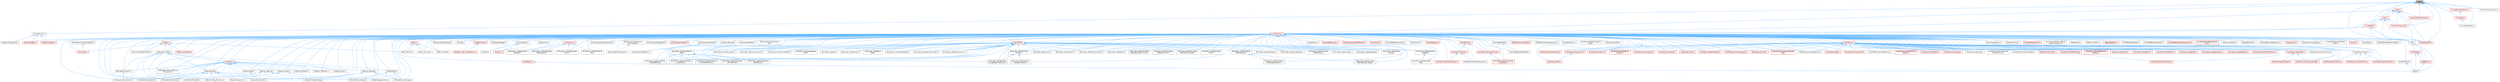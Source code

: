 digraph "Axis.h"
{
 // INTERACTIVE_SVG=YES
 // LATEX_PDF_SIZE
  bgcolor="transparent";
  edge [fontname=Helvetica,fontsize=10,labelfontname=Helvetica,labelfontsize=10];
  node [fontname=Helvetica,fontsize=10,shape=box,height=0.2,width=0.4];
  Node1 [id="Node000001",label="Axis.h",height=0.2,width=0.4,color="gray40", fillcolor="grey60", style="filled", fontcolor="black",tooltip=" "];
  Node1 -> Node2 [id="edge1_Node000001_Node000002",dir="back",color="steelblue1",style="solid",tooltip=" "];
  Node2 [id="Node000002",label="AxisDisplayInfo.h",height=0.2,width=0.4,color="grey40", fillcolor="white", style="filled",URL="$d4/d98/AxisDisplayInfo_8h.html",tooltip=" "];
  Node2 -> Node3 [id="edge2_Node000002_Node000003",dir="back",color="steelblue1",style="solid",tooltip=" "];
  Node3 [id="Node000003",label="EditorAxisDisplayInfo.h",height=0.2,width=0.4,color="grey40", fillcolor="white", style="filled",URL="$de/d16/EditorAxisDisplayInfo_8h.html",tooltip=" "];
  Node2 -> Node4 [id="edge3_Node000002_Node000004",dir="back",color="steelblue1",style="solid",tooltip=" "];
  Node4 [id="Node000004",label="SRotatorInputBox.h",height=0.2,width=0.4,color="red", fillcolor="#FFF0F0", style="filled",URL="$de/dd2/SRotatorInputBox_8h.html",tooltip=" "];
  Node2 -> Node8 [id="edge4_Node000002_Node000008",dir="back",color="steelblue1",style="solid",tooltip=" "];
  Node8 [id="Node000008",label="SVectorInputBox.h",height=0.2,width=0.4,color="red", fillcolor="#FFF0F0", style="filled",URL="$df/d44/SVectorInputBox_8h.html",tooltip=" "];
  Node1 -> Node9 [id="edge5_Node000001_Node000009",dir="back",color="steelblue1",style="solid",tooltip=" "];
  Node9 [id="Node000009",label="Core.h",height=0.2,width=0.4,color="grey40", fillcolor="white", style="filled",URL="$d6/dd7/Core_8h.html",tooltip=" "];
  Node9 -> Node10 [id="edge6_Node000009_Node000010",dir="back",color="steelblue1",style="solid",tooltip=" "];
  Node10 [id="Node000010",label="CoreUObject.h",height=0.2,width=0.4,color="red", fillcolor="#FFF0F0", style="filled",URL="$d0/ded/CoreUObject_8h.html",tooltip=" "];
  Node10 -> Node11 [id="edge7_Node000010_Node000011",dir="back",color="steelblue1",style="solid",tooltip=" "];
  Node11 [id="Node000011",label="Engine.h",height=0.2,width=0.4,color="grey40", fillcolor="white", style="filled",URL="$d1/d34/Public_2Engine_8h.html",tooltip=" "];
  Node10 -> Node13 [id="edge8_Node000010_Node000013",dir="back",color="steelblue1",style="solid",tooltip=" "];
  Node13 [id="Node000013",label="SlateBasics.h",height=0.2,width=0.4,color="red", fillcolor="#FFF0F0", style="filled",URL="$da/d2f/SlateBasics_8h.html",tooltip=" "];
  Node13 -> Node11 [id="edge9_Node000013_Node000011",dir="back",color="steelblue1",style="solid",tooltip=" "];
  Node9 -> Node11 [id="edge10_Node000009_Node000011",dir="back",color="steelblue1",style="solid",tooltip=" "];
  Node9 -> Node13 [id="edge11_Node000009_Node000013",dir="back",color="steelblue1",style="solid",tooltip=" "];
  Node1 -> Node16 [id="edge12_Node000001_Node000016",dir="back",color="steelblue1",style="solid",tooltip=" "];
  Node16 [id="Node000016",label="CoreMinimal.h",height=0.2,width=0.4,color="red", fillcolor="#FFF0F0", style="filled",URL="$d7/d67/CoreMinimal_8h.html",tooltip=" "];
  Node16 -> Node17 [id="edge13_Node000016_Node000017",dir="back",color="steelblue1",style="solid",tooltip=" "];
  Node17 [id="Node000017",label="AIAsyncTaskBlueprintProxy.h",height=0.2,width=0.4,color="grey40", fillcolor="white", style="filled",URL="$db/d07/AIAsyncTaskBlueprintProxy_8h.html",tooltip=" "];
  Node16 -> Node18 [id="edge14_Node000016_Node000018",dir="back",color="steelblue1",style="solid",tooltip=" "];
  Node18 [id="Node000018",label="AIBlueprintHelperLibrary.h",height=0.2,width=0.4,color="grey40", fillcolor="white", style="filled",URL="$dc/d00/AIBlueprintHelperLibrary_8h.html",tooltip=" "];
  Node16 -> Node19 [id="edge15_Node000016_Node000019",dir="back",color="steelblue1",style="solid",tooltip=" "];
  Node19 [id="Node000019",label="AIConfig.h",height=0.2,width=0.4,color="grey40", fillcolor="white", style="filled",URL="$da/da3/AIConfig_8h.html",tooltip=" "];
  Node16 -> Node20 [id="edge16_Node000016_Node000020",dir="back",color="steelblue1",style="solid",tooltip=" "];
  Node20 [id="Node000020",label="AIController.h",height=0.2,width=0.4,color="red", fillcolor="#FFF0F0", style="filled",URL="$d7/dd8/AIController_8h.html",tooltip=" "];
  Node16 -> Node23 [id="edge17_Node000016_Node000023",dir="back",color="steelblue1",style="solid",tooltip=" "];
  Node23 [id="Node000023",label="AIDataProvider.h",height=0.2,width=0.4,color="red", fillcolor="#FFF0F0", style="filled",URL="$dd/d5b/AIDataProvider_8h.html",tooltip=" "];
  Node23 -> Node24 [id="edge18_Node000023_Node000024",dir="back",color="steelblue1",style="solid",tooltip=" "];
  Node24 [id="Node000024",label="AIDataProvider_QueryParams.h",height=0.2,width=0.4,color="red", fillcolor="#FFF0F0", style="filled",URL="$d3/dd9/AIDataProvider__QueryParams_8h.html",tooltip=" "];
  Node16 -> Node24 [id="edge19_Node000016_Node000024",dir="back",color="steelblue1",style="solid",tooltip=" "];
  Node16 -> Node34 [id="edge20_Node000016_Node000034",dir="back",color="steelblue1",style="solid",tooltip=" "];
  Node34 [id="Node000034",label="AIHotSpotManager.h",height=0.2,width=0.4,color="grey40", fillcolor="white", style="filled",URL="$da/d1d/AIHotSpotManager_8h.html",tooltip=" "];
  Node16 -> Node35 [id="edge21_Node000016_Node000035",dir="back",color="steelblue1",style="solid",tooltip=" "];
  Node35 [id="Node000035",label="AIModule.h",height=0.2,width=0.4,color="grey40", fillcolor="white", style="filled",URL="$d9/df1/AIModule_8h.html",tooltip=" "];
  Node16 -> Node36 [id="edge22_Node000016_Node000036",dir="back",color="steelblue1",style="solid",tooltip=" "];
  Node36 [id="Node000036",label="AIPerceptionComponent.h",height=0.2,width=0.4,color="grey40", fillcolor="white", style="filled",URL="$d6/d0a/AIPerceptionComponent_8h.html",tooltip=" "];
  Node16 -> Node37 [id="edge23_Node000016_Node000037",dir="back",color="steelblue1",style="solid",tooltip=" "];
  Node37 [id="Node000037",label="AIPerceptionListenerInterface.h",height=0.2,width=0.4,color="grey40", fillcolor="white", style="filled",URL="$d4/dd7/AIPerceptionListenerInterface_8h.html",tooltip=" "];
  Node37 -> Node20 [id="edge24_Node000037_Node000020",dir="back",color="steelblue1",style="solid",tooltip=" "];
  Node16 -> Node38 [id="edge25_Node000016_Node000038",dir="back",color="steelblue1",style="solid",tooltip=" "];
  Node38 [id="Node000038",label="AIPerceptionStimuliSource\lComponent.h",height=0.2,width=0.4,color="grey40", fillcolor="white", style="filled",URL="$df/da3/AIPerceptionStimuliSourceComponent_8h.html",tooltip=" "];
  Node16 -> Node39 [id="edge26_Node000016_Node000039",dir="back",color="steelblue1",style="solid",tooltip=" "];
  Node39 [id="Node000039",label="AIPerceptionSystem.h",height=0.2,width=0.4,color="grey40", fillcolor="white", style="filled",URL="$d0/d08/AIPerceptionSystem_8h.html",tooltip=" "];
  Node39 -> Node36 [id="edge27_Node000039_Node000036",dir="back",color="steelblue1",style="solid",tooltip=" "];
  Node16 -> Node40 [id="edge28_Node000016_Node000040",dir="back",color="steelblue1",style="solid",tooltip=" "];
  Node40 [id="Node000040",label="AIPerceptionTypes.h",height=0.2,width=0.4,color="grey40", fillcolor="white", style="filled",URL="$de/d00/AIPerceptionTypes_8h.html",tooltip=" "];
  Node40 -> Node36 [id="edge29_Node000040_Node000036",dir="back",color="steelblue1",style="solid",tooltip=" "];
  Node40 -> Node39 [id="edge30_Node000040_Node000039",dir="back",color="steelblue1",style="solid",tooltip=" "];
  Node40 -> Node41 [id="edge31_Node000040_Node000041",dir="back",color="steelblue1",style="solid",tooltip=" "];
  Node41 [id="Node000041",label="AISense.h",height=0.2,width=0.4,color="red", fillcolor="#FFF0F0", style="filled",URL="$d3/dbd/AISense_8h.html",tooltip=" "];
  Node41 -> Node36 [id="edge32_Node000041_Node000036",dir="back",color="steelblue1",style="solid",tooltip=" "];
  Node41 -> Node38 [id="edge33_Node000041_Node000038",dir="back",color="steelblue1",style="solid",tooltip=" "];
  Node41 -> Node39 [id="edge34_Node000041_Node000039",dir="back",color="steelblue1",style="solid",tooltip=" "];
  Node41 -> Node42 [id="edge35_Node000041_Node000042",dir="back",color="steelblue1",style="solid",tooltip=" "];
  Node42 [id="Node000042",label="AISenseConfig.h",height=0.2,width=0.4,color="grey40", fillcolor="white", style="filled",URL="$d4/d73/AISenseConfig_8h.html",tooltip=" "];
  Node42 -> Node43 [id="edge36_Node000042_Node000043",dir="back",color="steelblue1",style="solid",tooltip=" "];
  Node43 [id="Node000043",label="AISenseConfig_Blueprint.h",height=0.2,width=0.4,color="grey40", fillcolor="white", style="filled",URL="$d7/ddf/AISenseConfig__Blueprint_8h.html",tooltip=" "];
  Node42 -> Node44 [id="edge37_Node000042_Node000044",dir="back",color="steelblue1",style="solid",tooltip=" "];
  Node44 [id="Node000044",label="AISenseConfig_Damage.h",height=0.2,width=0.4,color="grey40", fillcolor="white", style="filled",URL="$d4/d13/AISenseConfig__Damage_8h.html",tooltip=" "];
  Node42 -> Node45 [id="edge38_Node000042_Node000045",dir="back",color="steelblue1",style="solid",tooltip=" "];
  Node45 [id="Node000045",label="AISenseConfig_Hearing.h",height=0.2,width=0.4,color="grey40", fillcolor="white", style="filled",URL="$df/d81/AISenseConfig__Hearing_8h.html",tooltip=" "];
  Node42 -> Node46 [id="edge39_Node000042_Node000046",dir="back",color="steelblue1",style="solid",tooltip=" "];
  Node46 [id="Node000046",label="AISenseConfig_Prediction.h",height=0.2,width=0.4,color="grey40", fillcolor="white", style="filled",URL="$d2/d6e/AISenseConfig__Prediction_8h.html",tooltip=" "];
  Node42 -> Node47 [id="edge40_Node000042_Node000047",dir="back",color="steelblue1",style="solid",tooltip=" "];
  Node47 [id="Node000047",label="AISenseConfig_Sight.h",height=0.2,width=0.4,color="grey40", fillcolor="white", style="filled",URL="$d7/d17/AISenseConfig__Sight_8h.html",tooltip=" "];
  Node42 -> Node48 [id="edge41_Node000042_Node000048",dir="back",color="steelblue1",style="solid",tooltip=" "];
  Node48 [id="Node000048",label="AISenseConfig_Team.h",height=0.2,width=0.4,color="grey40", fillcolor="white", style="filled",URL="$dc/daf/AISenseConfig__Team_8h.html",tooltip=" "];
  Node42 -> Node49 [id="edge42_Node000042_Node000049",dir="back",color="steelblue1",style="solid",tooltip=" "];
  Node49 [id="Node000049",label="AISenseConfig_Touch.h",height=0.2,width=0.4,color="grey40", fillcolor="white", style="filled",URL="$df/d3a/AISenseConfig__Touch_8h.html",tooltip=" "];
  Node41 -> Node43 [id="edge43_Node000041_Node000043",dir="back",color="steelblue1",style="solid",tooltip=" "];
  Node41 -> Node44 [id="edge44_Node000041_Node000044",dir="back",color="steelblue1",style="solid",tooltip=" "];
  Node41 -> Node45 [id="edge45_Node000041_Node000045",dir="back",color="steelblue1",style="solid",tooltip=" "];
  Node41 -> Node46 [id="edge46_Node000041_Node000046",dir="back",color="steelblue1",style="solid",tooltip=" "];
  Node41 -> Node47 [id="edge47_Node000041_Node000047",dir="back",color="steelblue1",style="solid",tooltip=" "];
  Node41 -> Node48 [id="edge48_Node000041_Node000048",dir="back",color="steelblue1",style="solid",tooltip=" "];
  Node41 -> Node49 [id="edge49_Node000041_Node000049",dir="back",color="steelblue1",style="solid",tooltip=" "];
  Node41 -> Node50 [id="edge50_Node000041_Node000050",dir="back",color="steelblue1",style="solid",tooltip=" "];
  Node50 [id="Node000050",label="AISense_Blueprint.h",height=0.2,width=0.4,color="grey40", fillcolor="white", style="filled",URL="$d6/d30/AISense__Blueprint_8h.html",tooltip=" "];
  Node41 -> Node51 [id="edge51_Node000041_Node000051",dir="back",color="steelblue1",style="solid",tooltip=" "];
  Node51 [id="Node000051",label="AISense_Damage.h",height=0.2,width=0.4,color="grey40", fillcolor="white", style="filled",URL="$dd/d37/AISense__Damage_8h.html",tooltip=" "];
  Node51 -> Node44 [id="edge52_Node000051_Node000044",dir="back",color="steelblue1",style="solid",tooltip=" "];
  Node51 -> Node52 [id="edge53_Node000051_Node000052",dir="back",color="steelblue1",style="solid",tooltip=" "];
  Node52 [id="Node000052",label="AISenseEvent_Damage.h",height=0.2,width=0.4,color="grey40", fillcolor="white", style="filled",URL="$db/d23/AISenseEvent__Damage_8h.html",tooltip=" "];
  Node41 -> Node53 [id="edge54_Node000041_Node000053",dir="back",color="steelblue1",style="solid",tooltip=" "];
  Node53 [id="Node000053",label="AISense_Hearing.h",height=0.2,width=0.4,color="grey40", fillcolor="white", style="filled",URL="$dc/d03/AISense__Hearing_8h.html",tooltip=" "];
  Node53 -> Node45 [id="edge55_Node000053_Node000045",dir="back",color="steelblue1",style="solid",tooltip=" "];
  Node53 -> Node54 [id="edge56_Node000053_Node000054",dir="back",color="steelblue1",style="solid",tooltip=" "];
  Node54 [id="Node000054",label="AISenseEvent_Hearing.h",height=0.2,width=0.4,color="grey40", fillcolor="white", style="filled",URL="$df/d3a/AISenseEvent__Hearing_8h.html",tooltip=" "];
  Node41 -> Node55 [id="edge57_Node000041_Node000055",dir="back",color="steelblue1",style="solid",tooltip=" "];
  Node55 [id="Node000055",label="AISense_Prediction.h",height=0.2,width=0.4,color="grey40", fillcolor="white", style="filled",URL="$d4/de0/AISense__Prediction_8h.html",tooltip=" "];
  Node41 -> Node56 [id="edge58_Node000041_Node000056",dir="back",color="steelblue1",style="solid",tooltip=" "];
  Node56 [id="Node000056",label="AISense_Sight.h",height=0.2,width=0.4,color="grey40", fillcolor="white", style="filled",URL="$d7/d6f/AISense__Sight_8h.html",tooltip=" "];
  Node56 -> Node47 [id="edge59_Node000056_Node000047",dir="back",color="steelblue1",style="solid",tooltip=" "];
  Node56 -> Node57 [id="edge60_Node000056_Node000057",dir="back",color="steelblue1",style="solid",tooltip=" "];
  Node57 [id="Node000057",label="AISightTargetInterface.h",height=0.2,width=0.4,color="grey40", fillcolor="white", style="filled",URL="$d0/dd7/AISightTargetInterface_8h.html",tooltip=" "];
  Node41 -> Node58 [id="edge61_Node000041_Node000058",dir="back",color="steelblue1",style="solid",tooltip=" "];
  Node58 [id="Node000058",label="AISense_Team.h",height=0.2,width=0.4,color="grey40", fillcolor="white", style="filled",URL="$d7/d7a/AISense__Team_8h.html",tooltip=" "];
  Node58 -> Node48 [id="edge62_Node000058_Node000048",dir="back",color="steelblue1",style="solid",tooltip=" "];
  Node41 -> Node59 [id="edge63_Node000041_Node000059",dir="back",color="steelblue1",style="solid",tooltip=" "];
  Node59 [id="Node000059",label="AISense_Touch.h",height=0.2,width=0.4,color="grey40", fillcolor="white", style="filled",URL="$d6/db4/AISense__Touch_8h.html",tooltip=" "];
  Node40 -> Node42 [id="edge64_Node000040_Node000042",dir="back",color="steelblue1",style="solid",tooltip=" "];
  Node40 -> Node45 [id="edge65_Node000040_Node000045",dir="back",color="steelblue1",style="solid",tooltip=" "];
  Node40 -> Node47 [id="edge66_Node000040_Node000047",dir="back",color="steelblue1",style="solid",tooltip=" "];
  Node40 -> Node60 [id="edge67_Node000040_Node000060",dir="back",color="steelblue1",style="solid",tooltip=" "];
  Node60 [id="Node000060",label="AISenseEvent.h",height=0.2,width=0.4,color="grey40", fillcolor="white", style="filled",URL="$de/d44/AISenseEvent_8h.html",tooltip=" "];
  Node60 -> Node52 [id="edge68_Node000060_Node000052",dir="back",color="steelblue1",style="solid",tooltip=" "];
  Node60 -> Node54 [id="edge69_Node000060_Node000054",dir="back",color="steelblue1",style="solid",tooltip=" "];
  Node16 -> Node61 [id="edge70_Node000016_Node000061",dir="back",color="steelblue1",style="solid",tooltip=" "];
  Node61 [id="Node000061",label="AIResourceInterface.h",height=0.2,width=0.4,color="red", fillcolor="#FFF0F0", style="filled",URL="$dd/d0d/AIResourceInterface_8h.html",tooltip=" "];
  Node16 -> Node118 [id="edge71_Node000016_Node000118",dir="back",color="steelblue1",style="solid",tooltip=" "];
  Node118 [id="Node000118",label="AIResources.h",height=0.2,width=0.4,color="grey40", fillcolor="white", style="filled",URL="$d9/db0/AIResources_8h.html",tooltip=" "];
  Node16 -> Node41 [id="edge72_Node000016_Node000041",dir="back",color="steelblue1",style="solid",tooltip=" "];
  Node16 -> Node42 [id="edge73_Node000016_Node000042",dir="back",color="steelblue1",style="solid",tooltip=" "];
  Node16 -> Node43 [id="edge74_Node000016_Node000043",dir="back",color="steelblue1",style="solid",tooltip=" "];
  Node16 -> Node44 [id="edge75_Node000016_Node000044",dir="back",color="steelblue1",style="solid",tooltip=" "];
  Node16 -> Node45 [id="edge76_Node000016_Node000045",dir="back",color="steelblue1",style="solid",tooltip=" "];
  Node16 -> Node46 [id="edge77_Node000016_Node000046",dir="back",color="steelblue1",style="solid",tooltip=" "];
  Node16 -> Node47 [id="edge78_Node000016_Node000047",dir="back",color="steelblue1",style="solid",tooltip=" "];
  Node16 -> Node48 [id="edge79_Node000016_Node000048",dir="back",color="steelblue1",style="solid",tooltip=" "];
  Node16 -> Node49 [id="edge80_Node000016_Node000049",dir="back",color="steelblue1",style="solid",tooltip=" "];
  Node16 -> Node60 [id="edge81_Node000016_Node000060",dir="back",color="steelblue1",style="solid",tooltip=" "];
  Node16 -> Node52 [id="edge82_Node000016_Node000052",dir="back",color="steelblue1",style="solid",tooltip=" "];
  Node16 -> Node54 [id="edge83_Node000016_Node000054",dir="back",color="steelblue1",style="solid",tooltip=" "];
  Node16 -> Node50 [id="edge84_Node000016_Node000050",dir="back",color="steelblue1",style="solid",tooltip=" "];
  Node16 -> Node51 [id="edge85_Node000016_Node000051",dir="back",color="steelblue1",style="solid",tooltip=" "];
  Node16 -> Node53 [id="edge86_Node000016_Node000053",dir="back",color="steelblue1",style="solid",tooltip=" "];
  Node16 -> Node55 [id="edge87_Node000016_Node000055",dir="back",color="steelblue1",style="solid",tooltip=" "];
  Node16 -> Node56 [id="edge88_Node000016_Node000056",dir="back",color="steelblue1",style="solid",tooltip=" "];
  Node16 -> Node58 [id="edge89_Node000016_Node000058",dir="back",color="steelblue1",style="solid",tooltip=" "];
  Node16 -> Node59 [id="edge90_Node000016_Node000059",dir="back",color="steelblue1",style="solid",tooltip=" "];
  Node16 -> Node57 [id="edge91_Node000016_Node000057",dir="back",color="steelblue1",style="solid",tooltip=" "];
  Node16 -> Node119 [id="edge92_Node000016_Node000119",dir="back",color="steelblue1",style="solid",tooltip=" "];
  Node119 [id="Node000119",label="AISystem.h",height=0.2,width=0.4,color="red", fillcolor="#FFF0F0", style="filled",URL="$d0/d71/AISystem_8h.html",tooltip=" "];
  Node16 -> Node124 [id="edge93_Node000016_Node000124",dir="back",color="steelblue1",style="solid",tooltip=" "];
  Node124 [id="Node000124",label="AISystemBase.h",height=0.2,width=0.4,color="grey40", fillcolor="white", style="filled",URL="$d5/d44/AISystemBase_8h.html",tooltip=" "];
  Node124 -> Node35 [id="edge94_Node000124_Node000035",dir="back",color="steelblue1",style="solid",tooltip=" "];
  Node124 -> Node119 [id="edge95_Node000124_Node000119",dir="back",color="steelblue1",style="solid",tooltip=" "];
  Node16 -> Node125 [id="edge96_Node000016_Node000125",dir="back",color="steelblue1",style="solid",tooltip=" "];
  Node125 [id="Node000125",label="AITask.h",height=0.2,width=0.4,color="red", fillcolor="#FFF0F0", style="filled",URL="$d6/de2/AITask_8h.html",tooltip=" "];
  Node125 -> Node126 [id="edge97_Node000125_Node000126",dir="back",color="steelblue1",style="solid",tooltip=" "];
  Node126 [id="Node000126",label="AITask_LockLogic.h",height=0.2,width=0.4,color="grey40", fillcolor="white", style="filled",URL="$d8/d28/AITask__LockLogic_8h.html",tooltip=" "];
  Node125 -> Node115 [id="edge98_Node000125_Node000115",dir="back",color="steelblue1",style="solid",tooltip=" "];
  Node115 [id="Node000115",label="AITask_MoveTo.h",height=0.2,width=0.4,color="grey40", fillcolor="white", style="filled",URL="$d4/dc4/AITask__MoveTo_8h.html",tooltip=" "];
  Node125 -> Node127 [id="edge99_Node000125_Node000127",dir="back",color="steelblue1",style="solid",tooltip=" "];
  Node127 [id="Node000127",label="AITask_RunEQS.h",height=0.2,width=0.4,color="grey40", fillcolor="white", style="filled",URL="$d9/d9f/AITask__RunEQS_8h.html",tooltip=" "];
  Node16 -> Node126 [id="edge100_Node000016_Node000126",dir="back",color="steelblue1",style="solid",tooltip=" "];
  Node16 -> Node115 [id="edge101_Node000016_Node000115",dir="back",color="steelblue1",style="solid",tooltip=" "];
  Node16 -> Node127 [id="edge102_Node000016_Node000127",dir="back",color="steelblue1",style="solid",tooltip=" "];
  Node16 -> Node128 [id="edge103_Node000016_Node000128",dir="back",color="steelblue1",style="solid",tooltip=" "];
  Node128 [id="Node000128",label="AITypes.h",height=0.2,width=0.4,color="red", fillcolor="#FFF0F0", style="filled",URL="$dd/d64/AITypes_8h.html",tooltip=" "];
  Node128 -> Node17 [id="edge104_Node000128_Node000017",dir="back",color="steelblue1",style="solid",tooltip=" "];
  Node128 -> Node20 [id="edge105_Node000128_Node000020",dir="back",color="steelblue1",style="solid",tooltip=" "];
  Node128 -> Node40 [id="edge106_Node000128_Node000040",dir="back",color="steelblue1",style="solid",tooltip=" "];
  Node128 -> Node61 [id="edge107_Node000128_Node000061",dir="back",color="steelblue1",style="solid",tooltip=" "];
  Node128 -> Node115 [id="edge108_Node000128_Node000115",dir="back",color="steelblue1",style="solid",tooltip=" "];
  Node16 -> Node133 [id="edge109_Node000016_Node000133",dir="back",color="steelblue1",style="solid",tooltip=" "];
  Node133 [id="Node000133",label="AbilityAsync.h",height=0.2,width=0.4,color="red", fillcolor="#FFF0F0", style="filled",URL="$d8/dce/AbilityAsync_8h.html",tooltip=" "];
  Node133 -> Node134 [id="edge110_Node000133_Node000134",dir="back",color="steelblue1",style="solid",tooltip=" "];
  Node134 [id="Node000134",label="AbilityAsync_WaitAttribute\lChanged.h",height=0.2,width=0.4,color="grey40", fillcolor="white", style="filled",URL="$d8/d81/AbilityAsync__WaitAttributeChanged_8h.html",tooltip=" "];
  Node133 -> Node135 [id="edge111_Node000133_Node000135",dir="back",color="steelblue1",style="solid",tooltip=" "];
  Node135 [id="Node000135",label="AbilityAsync_WaitGameplay\lEffectApplied.h",height=0.2,width=0.4,color="grey40", fillcolor="white", style="filled",URL="$dd/d1a/AbilityAsync__WaitGameplayEffectApplied_8h.html",tooltip=" "];
  Node133 -> Node136 [id="edge112_Node000133_Node000136",dir="back",color="steelblue1",style="solid",tooltip=" "];
  Node136 [id="Node000136",label="AbilityAsync_WaitGameplay\lEvent.h",height=0.2,width=0.4,color="grey40", fillcolor="white", style="filled",URL="$d4/d2d/AbilityAsync__WaitGameplayEvent_8h.html",tooltip=" "];
  Node133 -> Node137 [id="edge113_Node000133_Node000137",dir="back",color="steelblue1",style="solid",tooltip=" "];
  Node137 [id="Node000137",label="AbilityAsync_WaitGameplay\lTag.h",height=0.2,width=0.4,color="grey40", fillcolor="white", style="filled",URL="$d8/dc5/AbilityAsync__WaitGameplayTag_8h.html",tooltip=" "];
  Node16 -> Node134 [id="edge114_Node000016_Node000134",dir="back",color="steelblue1",style="solid",tooltip=" "];
  Node16 -> Node135 [id="edge115_Node000016_Node000135",dir="back",color="steelblue1",style="solid",tooltip=" "];
  Node16 -> Node136 [id="edge116_Node000016_Node000136",dir="back",color="steelblue1",style="solid",tooltip=" "];
  Node16 -> Node137 [id="edge117_Node000016_Node000137",dir="back",color="steelblue1",style="solid",tooltip=" "];
  Node16 -> Node140 [id="edge118_Node000016_Node000140",dir="back",color="steelblue1",style="solid",tooltip=" "];
  Node140 [id="Node000140",label="AbilitySystemBlueprintLibrary.h",height=0.2,width=0.4,color="grey40", fillcolor="white", style="filled",URL="$d5/dd6/AbilitySystemBlueprintLibrary_8h.html",tooltip=" "];
  Node16 -> Node141 [id="edge119_Node000016_Node000141",dir="back",color="steelblue1",style="solid",tooltip=" "];
  Node141 [id="Node000141",label="AbilitySystemComponent.h",height=0.2,width=0.4,color="grey40", fillcolor="white", style="filled",URL="$d0/da3/AbilitySystemComponent_8h.html",tooltip=" "];
  Node16 -> Node142 [id="edge120_Node000016_Node000142",dir="back",color="steelblue1",style="solid",tooltip=" "];
  Node142 [id="Node000142",label="AbilitySystemDebugHUD.h",height=0.2,width=0.4,color="grey40", fillcolor="white", style="filled",URL="$dc/d84/AbilitySystemDebugHUD_8h.html",tooltip=" "];
  Node16 -> Node143 [id="edge121_Node000016_Node000143",dir="back",color="steelblue1",style="solid",tooltip=" "];
  Node143 [id="Node000143",label="AbilitySystemGlobals.h",height=0.2,width=0.4,color="red", fillcolor="#FFF0F0", style="filled",URL="$dc/d82/AbilitySystemGlobals_8h.html",tooltip=" "];
  Node16 -> Node145 [id="edge122_Node000016_Node000145",dir="back",color="steelblue1",style="solid",tooltip=" "];
  Node145 [id="Node000145",label="AbilitySystemInterface.h",height=0.2,width=0.4,color="grey40", fillcolor="white", style="filled",URL="$d8/d76/AbilitySystemInterface_8h.html",tooltip=" "];
  Node145 -> Node146 [id="edge123_Node000145_Node000146",dir="back",color="steelblue1",style="solid",tooltip=" "];
  Node146 [id="Node000146",label="AbilitySystemTestPawn.h",height=0.2,width=0.4,color="grey40", fillcolor="white", style="filled",URL="$d9/d5f/AbilitySystemTestPawn_8h.html",tooltip=" "];
  Node16 -> Node147 [id="edge124_Node000016_Node000147",dir="back",color="steelblue1",style="solid",tooltip=" "];
  Node147 [id="Node000147",label="AbilitySystemLog.h",height=0.2,width=0.4,color="grey40", fillcolor="white", style="filled",URL="$d9/d0f/AbilitySystemLog_8h.html",tooltip=" "];
  Node16 -> Node148 [id="edge125_Node000016_Node000148",dir="back",color="steelblue1",style="solid",tooltip=" "];
  Node148 [id="Node000148",label="AbilitySystemReplication\lProxyInterface.h",height=0.2,width=0.4,color="grey40", fillcolor="white", style="filled",URL="$d9/d17/AbilitySystemReplicationProxyInterface_8h.html",tooltip=" "];
  Node148 -> Node141 [id="edge126_Node000148_Node000141",dir="back",color="steelblue1",style="solid",tooltip=" "];
  Node16 -> Node149 [id="edge127_Node000016_Node000149",dir="back",color="steelblue1",style="solid",tooltip=" "];
  Node149 [id="Node000149",label="AbilitySystemStats.h",height=0.2,width=0.4,color="grey40", fillcolor="white", style="filled",URL="$d2/d42/AbilitySystemStats_8h.html",tooltip=" "];
  Node16 -> Node150 [id="edge128_Node000016_Node000150",dir="back",color="steelblue1",style="solid",tooltip=" "];
  Node150 [id="Node000150",label="AbilitySystemTestAttribute\lSet.h",height=0.2,width=0.4,color="grey40", fillcolor="white", style="filled",URL="$df/d1f/AbilitySystemTestAttributeSet_8h.html",tooltip=" "];
  Node16 -> Node146 [id="edge129_Node000016_Node000146",dir="back",color="steelblue1",style="solid",tooltip=" "];
  Node16 -> Node151 [id="edge130_Node000016_Node000151",dir="back",color="steelblue1",style="solid",tooltip=" "];
  Node151 [id="Node000151",label="AbilityTask.h",height=0.2,width=0.4,color="red", fillcolor="#FFF0F0", style="filled",URL="$d2/d8e/AbilityTask_8h.html",tooltip=" "];
  Node151 -> Node152 [id="edge131_Node000151_Node000152",dir="back",color="steelblue1",style="solid",tooltip=" "];
  Node152 [id="Node000152",label="AbilityTask_ApplyRootMotion\lConstantForce.h",height=0.2,width=0.4,color="grey40", fillcolor="white", style="filled",URL="$d0/de8/AbilityTask__ApplyRootMotionConstantForce_8h.html",tooltip=" "];
  Node151 -> Node153 [id="edge132_Node000151_Node000153",dir="back",color="steelblue1",style="solid",tooltip=" "];
  Node153 [id="Node000153",label="AbilityTask_ApplyRootMotion\lJumpForce.h",height=0.2,width=0.4,color="grey40", fillcolor="white", style="filled",URL="$d7/db6/AbilityTask__ApplyRootMotionJumpForce_8h.html",tooltip=" "];
  Node151 -> Node154 [id="edge133_Node000151_Node000154",dir="back",color="steelblue1",style="solid",tooltip=" "];
  Node154 [id="Node000154",label="AbilityTask_ApplyRootMotion\lMoveToActorForce.h",height=0.2,width=0.4,color="grey40", fillcolor="white", style="filled",URL="$d5/de3/AbilityTask__ApplyRootMotionMoveToActorForce_8h.html",tooltip=" "];
  Node151 -> Node155 [id="edge134_Node000151_Node000155",dir="back",color="steelblue1",style="solid",tooltip=" "];
  Node155 [id="Node000155",label="AbilityTask_ApplyRootMotion\lMoveToForce.h",height=0.2,width=0.4,color="grey40", fillcolor="white", style="filled",URL="$d3/dc3/AbilityTask__ApplyRootMotionMoveToForce_8h.html",tooltip=" "];
  Node151 -> Node156 [id="edge135_Node000151_Node000156",dir="back",color="steelblue1",style="solid",tooltip=" "];
  Node156 [id="Node000156",label="AbilityTask_ApplyRootMotion\lRadialForce.h",height=0.2,width=0.4,color="grey40", fillcolor="white", style="filled",URL="$da/d06/AbilityTask__ApplyRootMotionRadialForce_8h.html",tooltip=" "];
  Node151 -> Node157 [id="edge136_Node000151_Node000157",dir="back",color="steelblue1",style="solid",tooltip=" "];
  Node157 [id="Node000157",label="AbilityTask_ApplyRootMotion\l_Base.h",height=0.2,width=0.4,color="grey40", fillcolor="white", style="filled",URL="$d8/d7d/AbilityTask__ApplyRootMotion__Base_8h.html",tooltip=" "];
  Node157 -> Node152 [id="edge137_Node000157_Node000152",dir="back",color="steelblue1",style="solid",tooltip=" "];
  Node157 -> Node153 [id="edge138_Node000157_Node000153",dir="back",color="steelblue1",style="solid",tooltip=" "];
  Node157 -> Node154 [id="edge139_Node000157_Node000154",dir="back",color="steelblue1",style="solid",tooltip=" "];
  Node157 -> Node155 [id="edge140_Node000157_Node000155",dir="back",color="steelblue1",style="solid",tooltip=" "];
  Node157 -> Node156 [id="edge141_Node000157_Node000156",dir="back",color="steelblue1",style="solid",tooltip=" "];
  Node151 -> Node158 [id="edge142_Node000151_Node000158",dir="back",color="steelblue1",style="solid",tooltip=" "];
  Node158 [id="Node000158",label="AbilityTask_MoveToLocation.h",height=0.2,width=0.4,color="grey40", fillcolor="white", style="filled",URL="$da/d8d/AbilityTask__MoveToLocation_8h.html",tooltip=" "];
  Node151 -> Node159 [id="edge143_Node000151_Node000159",dir="back",color="steelblue1",style="solid",tooltip=" "];
  Node159 [id="Node000159",label="AbilityTask_NetworkSyncPoint.h",height=0.2,width=0.4,color="grey40", fillcolor="white", style="filled",URL="$dc/d62/AbilityTask__NetworkSyncPoint_8h.html",tooltip=" "];
  Node151 -> Node160 [id="edge144_Node000151_Node000160",dir="back",color="steelblue1",style="solid",tooltip=" "];
  Node160 [id="Node000160",label="AbilityTask_PlayAnimAndWait.h",height=0.2,width=0.4,color="grey40", fillcolor="white", style="filled",URL="$d4/d50/AbilityTask__PlayAnimAndWait_8h.html",tooltip=" "];
  Node151 -> Node161 [id="edge145_Node000151_Node000161",dir="back",color="steelblue1",style="solid",tooltip=" "];
  Node161 [id="Node000161",label="AbilityTask_PlayMontageAnd\lWait.h",height=0.2,width=0.4,color="grey40", fillcolor="white", style="filled",URL="$de/d05/AbilityTask__PlayMontageAndWait_8h.html",tooltip=" "];
  Node151 -> Node162 [id="edge146_Node000151_Node000162",dir="back",color="steelblue1",style="solid",tooltip=" "];
  Node162 [id="Node000162",label="AbilityTask_Repeat.h",height=0.2,width=0.4,color="grey40", fillcolor="white", style="filled",URL="$da/d7d/AbilityTask__Repeat_8h.html",tooltip=" "];
  Node151 -> Node163 [id="edge147_Node000151_Node000163",dir="back",color="steelblue1",style="solid",tooltip=" "];
  Node163 [id="Node000163",label="AbilityTask_SpawnActor.h",height=0.2,width=0.4,color="grey40", fillcolor="white", style="filled",URL="$dc/d97/AbilityTask__SpawnActor_8h.html",tooltip=" "];
  Node151 -> Node164 [id="edge148_Node000151_Node000164",dir="back",color="steelblue1",style="solid",tooltip=" "];
  Node164 [id="Node000164",label="AbilityTask_StartAbility\lState.h",height=0.2,width=0.4,color="grey40", fillcolor="white", style="filled",URL="$db/d91/AbilityTask__StartAbilityState_8h.html",tooltip=" "];
  Node151 -> Node165 [id="edge149_Node000151_Node000165",dir="back",color="steelblue1",style="solid",tooltip=" "];
  Node165 [id="Node000165",label="AbilityTask_VisualizeTargeting.h",height=0.2,width=0.4,color="grey40", fillcolor="white", style="filled",URL="$df/dbd/AbilityTask__VisualizeTargeting_8h.html",tooltip=" "];
  Node151 -> Node166 [id="edge150_Node000151_Node000166",dir="back",color="steelblue1",style="solid",tooltip=" "];
  Node166 [id="Node000166",label="AbilityTask_WaitAbilityActivate.h",height=0.2,width=0.4,color="grey40", fillcolor="white", style="filled",URL="$db/da3/AbilityTask__WaitAbilityActivate_8h.html",tooltip=" "];
  Node151 -> Node167 [id="edge151_Node000151_Node000167",dir="back",color="steelblue1",style="solid",tooltip=" "];
  Node167 [id="Node000167",label="AbilityTask_WaitAbilityCommit.h",height=0.2,width=0.4,color="grey40", fillcolor="white", style="filled",URL="$de/de8/AbilityTask__WaitAbilityCommit_8h.html",tooltip=" "];
  Node151 -> Node168 [id="edge152_Node000151_Node000168",dir="back",color="steelblue1",style="solid",tooltip=" "];
  Node168 [id="Node000168",label="AbilityTask_WaitAttribute\lChange.h",height=0.2,width=0.4,color="grey40", fillcolor="white", style="filled",URL="$dd/d60/AbilityTask__WaitAttributeChange_8h.html",tooltip=" "];
  Node168 -> Node169 [id="edge153_Node000168_Node000169",dir="back",color="steelblue1",style="solid",tooltip=" "];
  Node169 [id="Node000169",label="AbilityTask_WaitAttribute\lChangeRatioThreshold.h",height=0.2,width=0.4,color="grey40", fillcolor="white", style="filled",URL="$de/d5e/AbilityTask__WaitAttributeChangeRatioThreshold_8h.html",tooltip=" "];
  Node168 -> Node170 [id="edge154_Node000168_Node000170",dir="back",color="steelblue1",style="solid",tooltip=" "];
  Node170 [id="Node000170",label="AbilityTask_WaitAttribute\lChangeThreshold.h",height=0.2,width=0.4,color="grey40", fillcolor="white", style="filled",URL="$db/d3e/AbilityTask__WaitAttributeChangeThreshold_8h.html",tooltip=" "];
  Node151 -> Node169 [id="edge155_Node000151_Node000169",dir="back",color="steelblue1",style="solid",tooltip=" "];
  Node151 -> Node170 [id="edge156_Node000151_Node000170",dir="back",color="steelblue1",style="solid",tooltip=" "];
  Node151 -> Node171 [id="edge157_Node000151_Node000171",dir="back",color="steelblue1",style="solid",tooltip=" "];
  Node171 [id="Node000171",label="AbilityTask_WaitCancel.h",height=0.2,width=0.4,color="grey40", fillcolor="white", style="filled",URL="$dc/d16/AbilityTask__WaitCancel_8h.html",tooltip=" "];
  Node151 -> Node172 [id="edge158_Node000151_Node000172",dir="back",color="steelblue1",style="solid",tooltip=" "];
  Node172 [id="Node000172",label="AbilityTask_WaitConfirm.h",height=0.2,width=0.4,color="grey40", fillcolor="white", style="filled",URL="$d3/d4f/AbilityTask__WaitConfirm_8h.html",tooltip=" "];
  Node151 -> Node173 [id="edge159_Node000151_Node000173",dir="back",color="steelblue1",style="solid",tooltip=" "];
  Node173 [id="Node000173",label="AbilityTask_WaitConfirmCancel.h",height=0.2,width=0.4,color="grey40", fillcolor="white", style="filled",URL="$de/d88/AbilityTask__WaitConfirmCancel_8h.html",tooltip=" "];
  Node151 -> Node174 [id="edge160_Node000151_Node000174",dir="back",color="steelblue1",style="solid",tooltip=" "];
  Node174 [id="Node000174",label="AbilityTask_WaitDelay.h",height=0.2,width=0.4,color="grey40", fillcolor="white", style="filled",URL="$dc/d63/AbilityTask__WaitDelay_8h.html",tooltip=" "];
  Node151 -> Node175 [id="edge161_Node000151_Node000175",dir="back",color="steelblue1",style="solid",tooltip=" "];
  Node175 [id="Node000175",label="AbilityTask_WaitGameplay\lEffectApplied.h",height=0.2,width=0.4,color="grey40", fillcolor="white", style="filled",URL="$d8/dfe/AbilityTask__WaitGameplayEffectApplied_8h.html",tooltip=" "];
  Node175 -> Node176 [id="edge162_Node000175_Node000176",dir="back",color="steelblue1",style="solid",tooltip=" "];
  Node176 [id="Node000176",label="AbilityTask_WaitGameplay\lEffectApplied_Self.h",height=0.2,width=0.4,color="grey40", fillcolor="white", style="filled",URL="$d0/d01/AbilityTask__WaitGameplayEffectApplied__Self_8h.html",tooltip=" "];
  Node175 -> Node177 [id="edge163_Node000175_Node000177",dir="back",color="steelblue1",style="solid",tooltip=" "];
  Node177 [id="Node000177",label="AbilityTask_WaitGameplay\lEffectApplied_Target.h",height=0.2,width=0.4,color="grey40", fillcolor="white", style="filled",URL="$db/dc4/AbilityTask__WaitGameplayEffectApplied__Target_8h.html",tooltip=" "];
  Node151 -> Node178 [id="edge164_Node000151_Node000178",dir="back",color="steelblue1",style="solid",tooltip=" "];
  Node178 [id="Node000178",label="AbilityTask_WaitGameplay\lEffectBlockedImmunity.h",height=0.2,width=0.4,color="grey40", fillcolor="white", style="filled",URL="$d4/d24/AbilityTask__WaitGameplayEffectBlockedImmunity_8h.html",tooltip=" "];
  Node151 -> Node179 [id="edge165_Node000151_Node000179",dir="back",color="steelblue1",style="solid",tooltip=" "];
  Node179 [id="Node000179",label="AbilityTask_WaitGameplay\lEffectRemoved.h",height=0.2,width=0.4,color="grey40", fillcolor="white", style="filled",URL="$d1/da9/AbilityTask__WaitGameplayEffectRemoved_8h.html",tooltip=" "];
  Node151 -> Node180 [id="edge166_Node000151_Node000180",dir="back",color="steelblue1",style="solid",tooltip=" "];
  Node180 [id="Node000180",label="AbilityTask_WaitGameplay\lEffectStackChange.h",height=0.2,width=0.4,color="grey40", fillcolor="white", style="filled",URL="$de/db3/AbilityTask__WaitGameplayEffectStackChange_8h.html",tooltip=" "];
  Node151 -> Node181 [id="edge167_Node000151_Node000181",dir="back",color="steelblue1",style="solid",tooltip=" "];
  Node181 [id="Node000181",label="AbilityTask_WaitGameplay\lEvent.h",height=0.2,width=0.4,color="grey40", fillcolor="white", style="filled",URL="$dc/db8/AbilityTask__WaitGameplayEvent_8h.html",tooltip=" "];
  Node151 -> Node182 [id="edge168_Node000151_Node000182",dir="back",color="steelblue1",style="solid",tooltip=" "];
  Node182 [id="Node000182",label="AbilityTask_WaitGameplay\lTagBase.h",height=0.2,width=0.4,color="grey40", fillcolor="white", style="filled",URL="$d8/dd0/AbilityTask__WaitGameplayTagBase_8h.html",tooltip=" "];
  Node182 -> Node183 [id="edge169_Node000182_Node000183",dir="back",color="steelblue1",style="solid",tooltip=" "];
  Node183 [id="Node000183",label="AbilityTask_WaitGameplay\lTag.h",height=0.2,width=0.4,color="grey40", fillcolor="white", style="filled",URL="$d3/d4f/AbilityTask__WaitGameplayTag_8h.html",tooltip=" "];
  Node151 -> Node186 [id="edge170_Node000151_Node000186",dir="back",color="steelblue1",style="solid",tooltip=" "];
  Node186 [id="Node000186",label="AbilityTask_WaitInputPress.h",height=0.2,width=0.4,color="grey40", fillcolor="white", style="filled",URL="$d6/d00/AbilityTask__WaitInputPress_8h.html",tooltip=" "];
  Node151 -> Node187 [id="edge171_Node000151_Node000187",dir="back",color="steelblue1",style="solid",tooltip=" "];
  Node187 [id="Node000187",label="AbilityTask_WaitInputRelease.h",height=0.2,width=0.4,color="grey40", fillcolor="white", style="filled",URL="$d1/d89/AbilityTask__WaitInputRelease_8h.html",tooltip=" "];
  Node151 -> Node188 [id="edge172_Node000151_Node000188",dir="back",color="steelblue1",style="solid",tooltip=" "];
  Node188 [id="Node000188",label="AbilityTask_WaitMovement\lModeChange.h",height=0.2,width=0.4,color="grey40", fillcolor="white", style="filled",URL="$d9/df7/AbilityTask__WaitMovementModeChange_8h.html",tooltip=" "];
  Node151 -> Node189 [id="edge173_Node000151_Node000189",dir="back",color="steelblue1",style="solid",tooltip=" "];
  Node189 [id="Node000189",label="AbilityTask_WaitOverlap.h",height=0.2,width=0.4,color="grey40", fillcolor="white", style="filled",URL="$d9/dab/AbilityTask__WaitOverlap_8h.html",tooltip=" "];
  Node151 -> Node190 [id="edge174_Node000151_Node000190",dir="back",color="steelblue1",style="solid",tooltip=" "];
  Node190 [id="Node000190",label="AbilityTask_WaitTargetData.h",height=0.2,width=0.4,color="grey40", fillcolor="white", style="filled",URL="$d2/d40/AbilityTask__WaitTargetData_8h.html",tooltip=" "];
  Node151 -> Node191 [id="edge175_Node000151_Node000191",dir="back",color="steelblue1",style="solid",tooltip=" "];
  Node191 [id="Node000191",label="AbilityTask_WaitVelocity\lChange.h",height=0.2,width=0.4,color="grey40", fillcolor="white", style="filled",URL="$da/d38/AbilityTask__WaitVelocityChange_8h.html",tooltip=" "];
  Node16 -> Node152 [id="edge176_Node000016_Node000152",dir="back",color="steelblue1",style="solid",tooltip=" "];
  Node16 -> Node153 [id="edge177_Node000016_Node000153",dir="back",color="steelblue1",style="solid",tooltip=" "];
  Node16 -> Node154 [id="edge178_Node000016_Node000154",dir="back",color="steelblue1",style="solid",tooltip=" "];
  Node16 -> Node155 [id="edge179_Node000016_Node000155",dir="back",color="steelblue1",style="solid",tooltip=" "];
  Node16 -> Node156 [id="edge180_Node000016_Node000156",dir="back",color="steelblue1",style="solid",tooltip=" "];
  Node16 -> Node157 [id="edge181_Node000016_Node000157",dir="back",color="steelblue1",style="solid",tooltip=" "];
  Node16 -> Node158 [id="edge182_Node000016_Node000158",dir="back",color="steelblue1",style="solid",tooltip=" "];
  Node16 -> Node159 [id="edge183_Node000016_Node000159",dir="back",color="steelblue1",style="solid",tooltip=" "];
  Node16 -> Node160 [id="edge184_Node000016_Node000160",dir="back",color="steelblue1",style="solid",tooltip=" "];
  Node16 -> Node161 [id="edge185_Node000016_Node000161",dir="back",color="steelblue1",style="solid",tooltip=" "];
  Node16 -> Node162 [id="edge186_Node000016_Node000162",dir="back",color="steelblue1",style="solid",tooltip=" "];
  Node16 -> Node163 [id="edge187_Node000016_Node000163",dir="back",color="steelblue1",style="solid",tooltip=" "];
  Node16 -> Node164 [id="edge188_Node000016_Node000164",dir="back",color="steelblue1",style="solid",tooltip=" "];
  Node16 -> Node165 [id="edge189_Node000016_Node000165",dir="back",color="steelblue1",style="solid",tooltip=" "];
  Node16 -> Node166 [id="edge190_Node000016_Node000166",dir="back",color="steelblue1",style="solid",tooltip=" "];
  Node16 -> Node167 [id="edge191_Node000016_Node000167",dir="back",color="steelblue1",style="solid",tooltip=" "];
  Node16 -> Node168 [id="edge192_Node000016_Node000168",dir="back",color="steelblue1",style="solid",tooltip=" "];
  Node16 -> Node169 [id="edge193_Node000016_Node000169",dir="back",color="steelblue1",style="solid",tooltip=" "];
  Node16 -> Node170 [id="edge194_Node000016_Node000170",dir="back",color="steelblue1",style="solid",tooltip=" "];
  Node16 -> Node171 [id="edge195_Node000016_Node000171",dir="back",color="steelblue1",style="solid",tooltip=" "];
  Node16 -> Node172 [id="edge196_Node000016_Node000172",dir="back",color="steelblue1",style="solid",tooltip=" "];
  Node16 -> Node173 [id="edge197_Node000016_Node000173",dir="back",color="steelblue1",style="solid",tooltip=" "];
  Node16 -> Node174 [id="edge198_Node000016_Node000174",dir="back",color="steelblue1",style="solid",tooltip=" "];
  Node16 -> Node175 [id="edge199_Node000016_Node000175",dir="back",color="steelblue1",style="solid",tooltip=" "];
  Node16 -> Node176 [id="edge200_Node000016_Node000176",dir="back",color="steelblue1",style="solid",tooltip=" "];
  Node16 -> Node177 [id="edge201_Node000016_Node000177",dir="back",color="steelblue1",style="solid",tooltip=" "];
  Node16 -> Node178 [id="edge202_Node000016_Node000178",dir="back",color="steelblue1",style="solid",tooltip=" "];
  Node16 -> Node179 [id="edge203_Node000016_Node000179",dir="back",color="steelblue1",style="solid",tooltip=" "];
  Node16 -> Node180 [id="edge204_Node000016_Node000180",dir="back",color="steelblue1",style="solid",tooltip=" "];
  Node16 -> Node181 [id="edge205_Node000016_Node000181",dir="back",color="steelblue1",style="solid",tooltip=" "];
  Node16 -> Node183 [id="edge206_Node000016_Node000183",dir="back",color="steelblue1",style="solid",tooltip=" "];
  Node16 -> Node182 [id="edge207_Node000016_Node000182",dir="back",color="steelblue1",style="solid",tooltip=" "];
  Node16 -> Node186 [id="edge208_Node000016_Node000186",dir="back",color="steelblue1",style="solid",tooltip=" "];
  Node16 -> Node187 [id="edge209_Node000016_Node000187",dir="back",color="steelblue1",style="solid",tooltip=" "];
  Node16 -> Node188 [id="edge210_Node000016_Node000188",dir="back",color="steelblue1",style="solid",tooltip=" "];
  Node16 -> Node189 [id="edge211_Node000016_Node000189",dir="back",color="steelblue1",style="solid",tooltip=" "];
  Node16 -> Node190 [id="edge212_Node000016_Node000190",dir="back",color="steelblue1",style="solid",tooltip=" "];
  Node16 -> Node191 [id="edge213_Node000016_Node000191",dir="back",color="steelblue1",style="solid",tooltip=" "];
  Node16 -> Node192 [id="edge214_Node000016_Node000192",dir="back",color="steelblue1",style="solid",tooltip=" "];
  Node192 [id="Node000192",label="AboutScreen.h",height=0.2,width=0.4,color="grey40", fillcolor="white", style="filled",URL="$d0/d33/AboutScreen_8h.html",tooltip=" "];
  Node16 -> Node193 [id="edge215_Node000016_Node000193",dir="back",color="steelblue1",style="solid",tooltip=" "];
  Node193 [id="Node000193",label="AcquiredResources.h",height=0.2,width=0.4,color="red", fillcolor="#FFF0F0", style="filled",URL="$d2/dbe/AcquiredResources_8h.html",tooltip=" "];
  Node16 -> Node195 [id="edge216_Node000016_Node000195",dir="back",color="steelblue1",style="solid",tooltip=" "];
  Node195 [id="Node000195",label="ActiveGameplayEffectIterator.h",height=0.2,width=0.4,color="red", fillcolor="#FFF0F0", style="filled",URL="$d5/d9f/ActiveGameplayEffectIterator_8h.html",tooltip=" "];
  Node16 -> Node217 [id="edge217_Node000016_Node000217",dir="back",color="steelblue1",style="solid",tooltip=" "];
  Node217 [id="Node000217",label="ActiveSound.h",height=0.2,width=0.4,color="red", fillcolor="#FFF0F0", style="filled",URL="$dc/d95/ActiveSound_8h.html",tooltip=" "];
  Node16 -> Node223 [id="edge218_Node000016_Node000223",dir="back",color="steelblue1",style="solid",tooltip=" "];
  Node223 [id="Node000223",label="ActiveStateMachineScope.h",height=0.2,width=0.4,color="grey40", fillcolor="white", style="filled",URL="$db/d6d/ActiveStateMachineScope_8h.html",tooltip=" "];
  Node16 -> Node224 [id="edge219_Node000016_Node000224",dir="back",color="steelblue1",style="solid",tooltip=" "];
  Node224 [id="Node000224",label="ActorChannel.h",height=0.2,width=0.4,color="grey40", fillcolor="white", style="filled",URL="$d5/de0/ActorChannel_8h.html",tooltip=" "];
  Node16 -> Node225 [id="edge220_Node000016_Node000225",dir="back",color="steelblue1",style="solid",tooltip=" "];
  Node225 [id="Node000225",label="ActorDataLayer.h",height=0.2,width=0.4,color="red", fillcolor="#FFF0F0", style="filled",URL="$d1/d31/ActorDataLayer_8h.html",tooltip=" "];
  Node16 -> Node243 [id="edge221_Node000016_Node000243",dir="back",color="steelblue1",style="solid",tooltip=" "];
  Node243 [id="Node000243",label="ActorDescContainer.h",height=0.2,width=0.4,color="red", fillcolor="#FFF0F0", style="filled",URL="$de/df0/ActorDescContainer_8h.html",tooltip=" "];
  Node243 -> Node244 [id="edge222_Node000243_Node000244",dir="back",color="steelblue1",style="solid",tooltip=" "];
  Node244 [id="Node000244",label="ActorDescContainerCollection.h",height=0.2,width=0.4,color="red", fillcolor="#FFF0F0", style="filled",URL="$dc/df2/ActorDescContainerCollection_8h.html",tooltip=" "];
  Node243 -> Node255 [id="edge223_Node000243_Node000255",dir="back",color="steelblue1",style="solid",tooltip=" "];
  Node255 [id="Node000255",label="ActorDescContainerSubsystem.h",height=0.2,width=0.4,color="grey40", fillcolor="white", style="filled",URL="$d1/d29/ActorDescContainerSubsystem_8h.html",tooltip=" "];
  Node16 -> Node244 [id="edge224_Node000016_Node000244",dir="back",color="steelblue1",style="solid",tooltip=" "];
  Node16 -> Node257 [id="edge225_Node000016_Node000257",dir="back",color="steelblue1",style="solid",tooltip=" "];
  Node257 [id="Node000257",label="ActorDescContainerInstance.h",height=0.2,width=0.4,color="red", fillcolor="#FFF0F0", style="filled",URL="$d0/dd1/ActorDescContainerInstance_8h.html",tooltip=" "];
  Node257 -> Node258 [id="edge226_Node000257_Node000258",dir="back",color="steelblue1",style="solid",tooltip=" "];
  Node258 [id="Node000258",label="ActorDescContainerInstance\lCollection.h",height=0.2,width=0.4,color="red", fillcolor="#FFF0F0", style="filled",URL="$df/d80/ActorDescContainerInstanceCollection_8h.html",tooltip=" "];
  Node16 -> Node258 [id="edge227_Node000016_Node000258",dir="back",color="steelblue1",style="solid",tooltip=" "];
  Node16 -> Node255 [id="edge228_Node000016_Node000255",dir="back",color="steelblue1",style="solid",tooltip=" "];
  Node16 -> Node262 [id="edge229_Node000016_Node000262",dir="back",color="steelblue1",style="solid",tooltip=" "];
  Node262 [id="Node000262",label="ActorDescList.h",height=0.2,width=0.4,color="red", fillcolor="#FFF0F0", style="filled",URL="$d7/da2/ActorDescList_8h.html",tooltip=" "];
  Node262 -> Node243 [id="edge230_Node000262_Node000243",dir="back",color="steelblue1",style="solid",tooltip=" "];
  Node262 -> Node257 [id="edge231_Node000262_Node000257",dir="back",color="steelblue1",style="solid",tooltip=" "];
  Node16 -> Node264 [id="edge232_Node000016_Node000264",dir="back",color="steelblue1",style="solid",tooltip=" "];
  Node264 [id="Node000264",label="ActorDragDropGraphEdOp.h",height=0.2,width=0.4,color="grey40", fillcolor="white", style="filled",URL="$d0/d9b/ActorDragDropGraphEdOp_8h.html",tooltip=" "];
  Node16 -> Node265 [id="edge233_Node000016_Node000265",dir="back",color="steelblue1",style="solid",tooltip=" "];
  Node265 [id="Node000265",label="ActorDragDropOp.h",height=0.2,width=0.4,color="grey40", fillcolor="white", style="filled",URL="$dd/d1a/ActorDragDropOp_8h.html",tooltip=" "];
  Node265 -> Node264 [id="edge234_Node000265_Node000264",dir="back",color="steelblue1",style="solid",tooltip=" "];
  Node16 -> Node266 [id="edge235_Node000016_Node000266",dir="back",color="steelblue1",style="solid",tooltip=" "];
  Node266 [id="Node000266",label="ActorEditorContextState.h",height=0.2,width=0.4,color="red", fillcolor="#FFF0F0", style="filled",URL="$d4/d47/ActorEditorContextState_8h.html",tooltip=" "];
  Node16 -> Node268 [id="edge236_Node000016_Node000268",dir="back",color="steelblue1",style="solid",tooltip=" "];
  Node268 [id="Node000268",label="ActorEditorContextSubsystem.h",height=0.2,width=0.4,color="grey40", fillcolor="white", style="filled",URL="$da/d7e/ActorEditorContextSubsystem_8h.html",tooltip=" "];
  Node16 -> Node269 [id="edge237_Node000016_Node000269",dir="back",color="steelblue1",style="solid",tooltip=" "];
  Node269 [id="Node000269",label="ActorEditorUtils.h",height=0.2,width=0.4,color="grey40", fillcolor="white", style="filled",URL="$de/dd6/ActorEditorUtils_8h.html",tooltip=" "];
  Node16 -> Node270 [id="edge238_Node000016_Node000270",dir="back",color="steelblue1",style="solid",tooltip=" "];
  Node270 [id="Node000270",label="ActorElementEditorCopyAnd\lPaste.h",height=0.2,width=0.4,color="grey40", fillcolor="white", style="filled",URL="$d8/dc2/ActorElementEditorCopyAndPaste_8h.html",tooltip=" "];
  Node16 -> Node271 [id="edge239_Node000016_Node000271",dir="back",color="steelblue1",style="solid",tooltip=" "];
  Node271 [id="Node000271",label="ActorExporterT3D.h",height=0.2,width=0.4,color="grey40", fillcolor="white", style="filled",URL="$d8/dbf/ActorExporterT3D_8h.html",tooltip=" "];
  Node16 -> Node272 [id="edge240_Node000016_Node000272",dir="back",color="steelblue1",style="solid",tooltip=" "];
  Node272 [id="Node000272",label="ActorFactory.h",height=0.2,width=0.4,color="red", fillcolor="#FFF0F0", style="filled",URL="$d7/dae/ActorFactory_8h.html",tooltip=" "];
  Node272 -> Node273 [id="edge241_Node000272_Node000273",dir="back",color="steelblue1",style="solid",tooltip=" "];
  Node273 [id="Node000273",label="ActorFactoryAmbientSound.h",height=0.2,width=0.4,color="red", fillcolor="#FFF0F0", style="filled",URL="$dc/d73/ActorFactoryAmbientSound_8h.html",tooltip=" "];
  Node272 -> Node274 [id="edge242_Node000272_Node000274",dir="back",color="steelblue1",style="solid",tooltip=" "];
  Node274 [id="Node000274",label="ActorFactoryBlueprint.h",height=0.2,width=0.4,color="red", fillcolor="#FFF0F0", style="filled",URL="$d8/df5/ActorFactoryBlueprint_8h.html",tooltip=" "];
  Node272 -> Node275 [id="edge243_Node000272_Node000275",dir="back",color="steelblue1",style="solid",tooltip=" "];
  Node275 [id="Node000275",label="ActorFactoryBoxReflection\lCapture.h",height=0.2,width=0.4,color="red", fillcolor="#FFF0F0", style="filled",URL="$dd/d97/ActorFactoryBoxReflectionCapture_8h.html",tooltip=" "];
  Node272 -> Node277 [id="edge244_Node000272_Node000277",dir="back",color="steelblue1",style="solid",tooltip=" "];
  Node277 [id="Node000277",label="ActorFactoryCameraActor.h",height=0.2,width=0.4,color="red", fillcolor="#FFF0F0", style="filled",URL="$df/db7/ActorFactoryCameraActor_8h.html",tooltip=" "];
  Node272 -> Node278 [id="edge245_Node000272_Node000278",dir="back",color="steelblue1",style="solid",tooltip=" "];
  Node278 [id="Node000278",label="ActorFactoryCharacter.h",height=0.2,width=0.4,color="red", fillcolor="#FFF0F0", style="filled",URL="$d9/db9/ActorFactoryCharacter_8h.html",tooltip=" "];
  Node272 -> Node279 [id="edge246_Node000272_Node000279",dir="back",color="steelblue1",style="solid",tooltip=" "];
  Node279 [id="Node000279",label="ActorFactoryClass.h",height=0.2,width=0.4,color="red", fillcolor="#FFF0F0", style="filled",URL="$d8/df5/ActorFactoryClass_8h.html",tooltip=" "];
  Node272 -> Node280 [id="edge247_Node000272_Node000280",dir="back",color="steelblue1",style="solid",tooltip=" "];
  Node280 [id="Node000280",label="ActorFactoryDeferredDecal.h",height=0.2,width=0.4,color="red", fillcolor="#FFF0F0", style="filled",URL="$d3/db3/ActorFactoryDeferredDecal_8h.html",tooltip=" "];
  Node272 -> Node281 [id="edge248_Node000272_Node000281",dir="back",color="steelblue1",style="solid",tooltip=" "];
  Node281 [id="Node000281",label="ActorFactoryDirectionalLight.h",height=0.2,width=0.4,color="red", fillcolor="#FFF0F0", style="filled",URL="$d3/d54/ActorFactoryDirectionalLight_8h.html",tooltip=" "];
  Node272 -> Node282 [id="edge249_Node000272_Node000282",dir="back",color="steelblue1",style="solid",tooltip=" "];
  Node282 [id="Node000282",label="ActorFactoryEmitter.h",height=0.2,width=0.4,color="red", fillcolor="#FFF0F0", style="filled",URL="$df/d95/ActorFactoryEmitter_8h.html",tooltip=" "];
  Node272 -> Node283 [id="edge250_Node000272_Node000283",dir="back",color="steelblue1",style="solid",tooltip=" "];
  Node283 [id="Node000283",label="ActorFactoryEmptyActor.h",height=0.2,width=0.4,color="red", fillcolor="#FFF0F0", style="filled",URL="$df/d92/ActorFactoryEmptyActor_8h.html",tooltip=" "];
  Node283 -> Node284 [id="edge251_Node000283_Node000284",dir="back",color="steelblue1",style="solid",tooltip=" "];
  Node284 [id="Node000284",label="ActorFactoryPawn.h",height=0.2,width=0.4,color="red", fillcolor="#FFF0F0", style="filled",URL="$d5/d05/ActorFactoryPawn_8h.html",tooltip=" "];
  Node272 -> Node285 [id="edge252_Node000272_Node000285",dir="back",color="steelblue1",style="solid",tooltip=" "];
  Node285 [id="Node000285",label="ActorFactoryExponentialHeight\lFog.h",height=0.2,width=0.4,color="red", fillcolor="#FFF0F0", style="filled",URL="$de/d15/ActorFactoryExponentialHeightFog_8h.html",tooltip=" "];
  Node272 -> Node286 [id="edge253_Node000272_Node000286",dir="back",color="steelblue1",style="solid",tooltip=" "];
  Node286 [id="Node000286",label="ActorFactoryLocalFogVolume.h",height=0.2,width=0.4,color="grey40", fillcolor="white", style="filled",URL="$dc/db2/ActorFactoryLocalFogVolume_8h.html",tooltip=" "];
  Node272 -> Node287 [id="edge254_Node000272_Node000287",dir="back",color="steelblue1",style="solid",tooltip=" "];
  Node287 [id="Node000287",label="ActorFactoryNote.h",height=0.2,width=0.4,color="red", fillcolor="#FFF0F0", style="filled",URL="$da/d8c/ActorFactoryNote_8h.html",tooltip=" "];
  Node272 -> Node288 [id="edge255_Node000272_Node000288",dir="back",color="steelblue1",style="solid",tooltip=" "];
  Node288 [id="Node000288",label="ActorFactoryPhysicsAsset.h",height=0.2,width=0.4,color="red", fillcolor="#FFF0F0", style="filled",URL="$d0/d58/ActorFactoryPhysicsAsset_8h.html",tooltip=" "];
  Node272 -> Node289 [id="edge256_Node000272_Node000289",dir="back",color="steelblue1",style="solid",tooltip=" "];
  Node289 [id="Node000289",label="ActorFactoryPlanarReflection.h",height=0.2,width=0.4,color="grey40", fillcolor="white", style="filled",URL="$d0/d1d/ActorFactoryPlanarReflection_8h.html",tooltip=" "];
  Node272 -> Node290 [id="edge257_Node000272_Node000290",dir="back",color="steelblue1",style="solid",tooltip=" "];
  Node290 [id="Node000290",label="ActorFactoryPlaneReflection\lCapture.h",height=0.2,width=0.4,color="red", fillcolor="#FFF0F0", style="filled",URL="$d8/dfd/ActorFactoryPlaneReflectionCapture_8h.html",tooltip=" "];
  Node272 -> Node291 [id="edge258_Node000272_Node000291",dir="back",color="steelblue1",style="solid",tooltip=" "];
  Node291 [id="Node000291",label="ActorFactoryPlayerStart.h",height=0.2,width=0.4,color="red", fillcolor="#FFF0F0", style="filled",URL="$d8/d7e/ActorFactoryPlayerStart_8h.html",tooltip=" "];
  Node272 -> Node292 [id="edge259_Node000272_Node000292",dir="back",color="steelblue1",style="solid",tooltip=" "];
  Node292 [id="Node000292",label="ActorFactoryPointLight.h",height=0.2,width=0.4,color="red", fillcolor="#FFF0F0", style="filled",URL="$d5/d37/ActorFactoryPointLight_8h.html",tooltip=" "];
  Node272 -> Node293 [id="edge260_Node000272_Node000293",dir="back",color="steelblue1",style="solid",tooltip=" "];
  Node293 [id="Node000293",label="ActorFactoryRectLight.h",height=0.2,width=0.4,color="grey40", fillcolor="white", style="filled",URL="$d1/d97/ActorFactoryRectLight_8h.html",tooltip=" "];
  Node272 -> Node294 [id="edge261_Node000272_Node000294",dir="back",color="steelblue1",style="solid",tooltip=" "];
  Node294 [id="Node000294",label="ActorFactoryRuntimeVirtual\lTextureVolume.h",height=0.2,width=0.4,color="grey40", fillcolor="white", style="filled",URL="$d6/dd7/ActorFactoryRuntimeVirtualTextureVolume_8h.html",tooltip=" "];
  Node272 -> Node295 [id="edge262_Node000272_Node000295",dir="back",color="steelblue1",style="solid",tooltip=" "];
  Node295 [id="Node000295",label="ActorFactorySkeletalMesh.h",height=0.2,width=0.4,color="red", fillcolor="#FFF0F0", style="filled",URL="$d7/dbb/ActorFactorySkeletalMesh_8h.html",tooltip=" "];
  Node295 -> Node296 [id="edge263_Node000295_Node000296",dir="back",color="steelblue1",style="solid",tooltip=" "];
  Node296 [id="Node000296",label="ActorFactoryAnimationAsset.h",height=0.2,width=0.4,color="red", fillcolor="#FFF0F0", style="filled",URL="$db/d5e/ActorFactoryAnimationAsset_8h.html",tooltip=" "];
  Node272 -> Node297 [id="edge264_Node000272_Node000297",dir="back",color="steelblue1",style="solid",tooltip=" "];
  Node297 [id="Node000297",label="ActorFactorySkyAtmosphere.h",height=0.2,width=0.4,color="grey40", fillcolor="white", style="filled",URL="$d2/d7c/ActorFactorySkyAtmosphere_8h.html",tooltip=" "];
  Node272 -> Node298 [id="edge265_Node000272_Node000298",dir="back",color="steelblue1",style="solid",tooltip=" "];
  Node298 [id="Node000298",label="ActorFactorySkyLight.h",height=0.2,width=0.4,color="red", fillcolor="#FFF0F0", style="filled",URL="$d2/d21/ActorFactorySkyLight_8h.html",tooltip=" "];
  Node272 -> Node299 [id="edge266_Node000272_Node000299",dir="back",color="steelblue1",style="solid",tooltip=" "];
  Node299 [id="Node000299",label="ActorFactorySphereReflection\lCapture.h",height=0.2,width=0.4,color="red", fillcolor="#FFF0F0", style="filled",URL="$de/db8/ActorFactorySphereReflectionCapture_8h.html",tooltip=" "];
  Node272 -> Node300 [id="edge267_Node000272_Node000300",dir="back",color="steelblue1",style="solid",tooltip=" "];
  Node300 [id="Node000300",label="ActorFactorySpotLight.h",height=0.2,width=0.4,color="red", fillcolor="#FFF0F0", style="filled",URL="$d6/d7f/ActorFactorySpotLight_8h.html",tooltip=" "];
  Node272 -> Node301 [id="edge268_Node000272_Node000301",dir="back",color="steelblue1",style="solid",tooltip=" "];
  Node301 [id="Node000301",label="ActorFactoryStaticMesh.h",height=0.2,width=0.4,color="red", fillcolor="#FFF0F0", style="filled",URL="$d2/dd1/ActorFactoryStaticMesh_8h.html",tooltip=" "];
  Node301 -> Node302 [id="edge269_Node000301_Node000302",dir="back",color="steelblue1",style="solid",tooltip=" "];
  Node302 [id="Node000302",label="ActorFactoryBasicShape.h",height=0.2,width=0.4,color="red", fillcolor="#FFF0F0", style="filled",URL="$d4/d0b/ActorFactoryBasicShape_8h.html",tooltip=" "];
  Node301 -> Node303 [id="edge270_Node000301_Node000303",dir="back",color="steelblue1",style="solid",tooltip=" "];
  Node303 [id="Node000303",label="ActorFactoryInteractiveFoliage.h",height=0.2,width=0.4,color="red", fillcolor="#FFF0F0", style="filled",URL="$db/df4/ActorFactoryInteractiveFoliage_8h.html",tooltip=" "];
  Node272 -> Node304 [id="edge271_Node000272_Node000304",dir="back",color="steelblue1",style="solid",tooltip=" "];
  Node304 [id="Node000304",label="ActorFactoryTargetPoint.h",height=0.2,width=0.4,color="red", fillcolor="#FFF0F0", style="filled",URL="$db/d69/ActorFactoryTargetPoint_8h.html",tooltip=" "];
  Node272 -> Node305 [id="edge272_Node000272_Node000305",dir="back",color="steelblue1",style="solid",tooltip=" "];
  Node305 [id="Node000305",label="ActorFactoryTextRender.h",height=0.2,width=0.4,color="red", fillcolor="#FFF0F0", style="filled",URL="$d8/d4c/ActorFactoryTextRender_8h.html",tooltip=" "];
  Node272 -> Node306 [id="edge273_Node000272_Node000306",dir="back",color="steelblue1",style="solid",tooltip=" "];
  Node306 [id="Node000306",label="ActorFactoryTriggerBox.h",height=0.2,width=0.4,color="red", fillcolor="#FFF0F0", style="filled",URL="$d9/dbe/ActorFactoryTriggerBox_8h.html",tooltip=" "];
  Node272 -> Node307 [id="edge274_Node000272_Node000307",dir="back",color="steelblue1",style="solid",tooltip=" "];
  Node307 [id="Node000307",label="ActorFactoryTriggerCapsule.h",height=0.2,width=0.4,color="red", fillcolor="#FFF0F0", style="filled",URL="$dd/d0f/ActorFactoryTriggerCapsule_8h.html",tooltip=" "];
  Node272 -> Node308 [id="edge275_Node000272_Node000308",dir="back",color="steelblue1",style="solid",tooltip=" "];
  Node308 [id="Node000308",label="ActorFactoryTriggerSphere.h",height=0.2,width=0.4,color="red", fillcolor="#FFF0F0", style="filled",URL="$d9/dbe/ActorFactoryTriggerSphere_8h.html",tooltip=" "];
  Node272 -> Node309 [id="edge276_Node000272_Node000309",dir="back",color="steelblue1",style="solid",tooltip=" "];
  Node309 [id="Node000309",label="ActorFactoryVectorFieldVolume.h",height=0.2,width=0.4,color="red", fillcolor="#FFF0F0", style="filled",URL="$d9/d89/ActorFactoryVectorFieldVolume_8h.html",tooltip=" "];
  Node272 -> Node310 [id="edge277_Node000272_Node000310",dir="back",color="steelblue1",style="solid",tooltip=" "];
  Node310 [id="Node000310",label="ActorFactoryVolume.h",height=0.2,width=0.4,color="grey40", fillcolor="white", style="filled",URL="$df/d08/ActorFactoryVolume_8h.html",tooltip=" "];
  Node310 -> Node311 [id="edge278_Node000310_Node000311",dir="back",color="steelblue1",style="solid",tooltip=" "];
  Node311 [id="Node000311",label="ActorFactoryBoxVolume.h",height=0.2,width=0.4,color="red", fillcolor="#FFF0F0", style="filled",URL="$d3/db0/ActorFactoryBoxVolume_8h.html",tooltip=" "];
  Node310 -> Node312 [id="edge279_Node000310_Node000312",dir="back",color="steelblue1",style="solid",tooltip=" "];
  Node312 [id="Node000312",label="ActorFactoryCylinderVolume.h",height=0.2,width=0.4,color="red", fillcolor="#FFF0F0", style="filled",URL="$d9/da5/ActorFactoryCylinderVolume_8h.html",tooltip=" "];
  Node310 -> Node313 [id="edge280_Node000310_Node000313",dir="back",color="steelblue1",style="solid",tooltip=" "];
  Node313 [id="Node000313",label="ActorFactorySphereVolume.h",height=0.2,width=0.4,color="red", fillcolor="#FFF0F0", style="filled",URL="$d3/d12/ActorFactorySphereVolume_8h.html",tooltip=" "];
  Node272 -> Node314 [id="edge281_Node000272_Node000314",dir="back",color="steelblue1",style="solid",tooltip=" "];
  Node314 [id="Node000314",label="ActorFactoryVolumetricCloud.h",height=0.2,width=0.4,color="grey40", fillcolor="white", style="filled",URL="$d5/da1/ActorFactoryVolumetricCloud_8h.html",tooltip=" "];
  Node16 -> Node273 [id="edge282_Node000016_Node000273",dir="back",color="steelblue1",style="solid",tooltip=" "];
  Node16 -> Node296 [id="edge283_Node000016_Node000296",dir="back",color="steelblue1",style="solid",tooltip=" "];
  Node16 -> Node302 [id="edge284_Node000016_Node000302",dir="back",color="steelblue1",style="solid",tooltip=" "];
  Node16 -> Node274 [id="edge285_Node000016_Node000274",dir="back",color="steelblue1",style="solid",tooltip=" "];
  Node16 -> Node275 [id="edge286_Node000016_Node000275",dir="back",color="steelblue1",style="solid",tooltip=" "];
  Node16 -> Node311 [id="edge287_Node000016_Node000311",dir="back",color="steelblue1",style="solid",tooltip=" "];
  Node16 -> Node277 [id="edge288_Node000016_Node000277",dir="back",color="steelblue1",style="solid",tooltip=" "];
  Node16 -> Node278 [id="edge289_Node000016_Node000278",dir="back",color="steelblue1",style="solid",tooltip=" "];
  Node16 -> Node279 [id="edge290_Node000016_Node000279",dir="back",color="steelblue1",style="solid",tooltip=" "];
  Node16 -> Node312 [id="edge291_Node000016_Node000312",dir="back",color="steelblue1",style="solid",tooltip=" "];
  Node16 -> Node280 [id="edge292_Node000016_Node000280",dir="back",color="steelblue1",style="solid",tooltip=" "];
  Node16 -> Node281 [id="edge293_Node000016_Node000281",dir="back",color="steelblue1",style="solid",tooltip=" "];
  Node16 -> Node282 [id="edge294_Node000016_Node000282",dir="back",color="steelblue1",style="solid",tooltip=" "];
  Node16 -> Node283 [id="edge295_Node000016_Node000283",dir="back",color="steelblue1",style="solid",tooltip=" "];
  Node16 -> Node285 [id="edge296_Node000016_Node000285",dir="back",color="steelblue1",style="solid",tooltip=" "];
  Node16 -> Node303 [id="edge297_Node000016_Node000303",dir="back",color="steelblue1",style="solid",tooltip=" "];
  Node16 -> Node286 [id="edge298_Node000016_Node000286",dir="back",color="steelblue1",style="solid",tooltip=" "];
  Node16 -> Node287 [id="edge299_Node000016_Node000287",dir="back",color="steelblue1",style="solid",tooltip=" "];
  Node16 -> Node284 [id="edge300_Node000016_Node000284",dir="back",color="steelblue1",style="solid",tooltip=" "];
  Node16 -> Node288 [id="edge301_Node000016_Node000288",dir="back",color="steelblue1",style="solid",tooltip=" "];
  Node16 -> Node289 [id="edge302_Node000016_Node000289",dir="back",color="steelblue1",style="solid",tooltip=" "];
  Node16 -> Node290 [id="edge303_Node000016_Node000290",dir="back",color="steelblue1",style="solid",tooltip=" "];
  Node16 -> Node291 [id="edge304_Node000016_Node000291",dir="back",color="steelblue1",style="solid",tooltip=" "];
  Node16 -> Node292 [id="edge305_Node000016_Node000292",dir="back",color="steelblue1",style="solid",tooltip=" "];
  Node16 -> Node293 [id="edge306_Node000016_Node000293",dir="back",color="steelblue1",style="solid",tooltip=" "];
  Node16 -> Node294 [id="edge307_Node000016_Node000294",dir="back",color="steelblue1",style="solid",tooltip=" "];
  Node16 -> Node295 [id="edge308_Node000016_Node000295",dir="back",color="steelblue1",style="solid",tooltip=" "];
  Node16 -> Node297 [id="edge309_Node000016_Node000297",dir="back",color="steelblue1",style="solid",tooltip=" "];
  Node16 -> Node298 [id="edge310_Node000016_Node000298",dir="back",color="steelblue1",style="solid",tooltip=" "];
  Node16 -> Node299 [id="edge311_Node000016_Node000299",dir="back",color="steelblue1",style="solid",tooltip=" "];
  Node16 -> Node313 [id="edge312_Node000016_Node000313",dir="back",color="steelblue1",style="solid",tooltip=" "];
  Node16 -> Node300 [id="edge313_Node000016_Node000300",dir="back",color="steelblue1",style="solid",tooltip=" "];
  Node16 -> Node301 [id="edge314_Node000016_Node000301",dir="back",color="steelblue1",style="solid",tooltip=" "];
  Node16 -> Node304 [id="edge315_Node000016_Node000304",dir="back",color="steelblue1",style="solid",tooltip=" "];
  Node16 -> Node305 [id="edge316_Node000016_Node000305",dir="back",color="steelblue1",style="solid",tooltip=" "];
  Node16 -> Node306 [id="edge317_Node000016_Node000306",dir="back",color="steelblue1",style="solid",tooltip=" "];
  Node16 -> Node307 [id="edge318_Node000016_Node000307",dir="back",color="steelblue1",style="solid",tooltip=" "];
  Node16 -> Node308 [id="edge319_Node000016_Node000308",dir="back",color="steelblue1",style="solid",tooltip=" "];
  Node16 -> Node309 [id="edge320_Node000016_Node000309",dir="back",color="steelblue1",style="solid",tooltip=" "];
  Node16 -> Node310 [id="edge321_Node000016_Node000310",dir="back",color="steelblue1",style="solid",tooltip=" "];
  Node16 -> Node314 [id="edge322_Node000016_Node000314",dir="back",color="steelblue1",style="solid",tooltip=" "];
  Node16 -> Node315 [id="edge323_Node000016_Node000315",dir="back",color="steelblue1",style="solid",tooltip=" "];
  Node315 [id="Node000315",label="ActorGroupingUtils.h",height=0.2,width=0.4,color="grey40", fillcolor="white", style="filled",URL="$d0/d13/ActorGroupingUtils_8h.html",tooltip=" "];
  Node16 -> Node316 [id="edge324_Node000016_Node000316",dir="back",color="steelblue1",style="solid",tooltip=" "];
  Node316 [id="Node000316",label="ActorPositioning.h",height=0.2,width=0.4,color="grey40", fillcolor="white", style="filled",URL="$d8/dca/ActorPositioning_8h.html",tooltip=" "];
  Node16 -> Node317 [id="edge325_Node000016_Node000317",dir="back",color="steelblue1",style="solid",tooltip=" "];
  Node317 [id="Node000317",label="ActorReferencesUtils.h",height=0.2,width=0.4,color="red", fillcolor="#FFF0F0", style="filled",URL="$d8/de6/ActorReferencesUtils_8h.html",tooltip=" "];
  Node16 -> Node318 [id="edge326_Node000016_Node000318",dir="back",color="steelblue1",style="solid",tooltip=" "];
  Node318 [id="Node000318",label="ActorTextureStreamingBuild\lDataComponent.h",height=0.2,width=0.4,color="grey40", fillcolor="white", style="filled",URL="$d2/d6d/ActorTextureStreamingBuildDataComponent_8h.html",tooltip=" "];
  Node16 -> Node319 [id="edge327_Node000016_Node000319",dir="back",color="steelblue1",style="solid",tooltip=" "];
  Node319 [id="Node000319",label="AddPatchTool.h",height=0.2,width=0.4,color="grey40", fillcolor="white", style="filled",URL="$d5/deb/AddPatchTool_8h.html",tooltip=" "];
  Node16 -> Node320 [id="edge328_Node000016_Node000320",dir="back",color="steelblue1",style="solid",tooltip=" "];
  Node320 [id="Node000320",label="AddPrimitiveTool.h",height=0.2,width=0.4,color="grey40", fillcolor="white", style="filled",URL="$d5/dbf/AddPrimitiveTool_8h.html",tooltip=" "];
  Node16 -> Node321 [id="edge329_Node000016_Node000321",dir="back",color="steelblue1",style="solid",tooltip=" "];
  Node321 [id="Node000321",label="AggregateGeom.h",height=0.2,width=0.4,color="red", fillcolor="#FFF0F0", style="filled",URL="$d2/d21/AggregateGeom_8h.html",tooltip=" "];
  Node16 -> Node446 [id="edge330_Node000016_Node000446",dir="back",color="steelblue1",style="solid",tooltip=" "];
  Node446 [id="Node000446",label="AimOffsetBlendSpace.h",height=0.2,width=0.4,color="grey40", fillcolor="white", style="filled",URL="$d3/d5d/AimOffsetBlendSpace_8h.html",tooltip=" "];
  Node16 -> Node447 [id="edge331_Node000016_Node000447",dir="back",color="steelblue1",style="solid",tooltip=" "];
  Node447 [id="Node000447",label="AimOffsetBlendSpace1D.h",height=0.2,width=0.4,color="grey40", fillcolor="white", style="filled",URL="$d4/d4c/AimOffsetBlendSpace1D_8h.html",tooltip=" "];
  Node16 -> Node448 [id="edge332_Node000016_Node000448",dir="back",color="steelblue1",style="solid",tooltip=" "];
  Node448 [id="Node000448",label="AimOffsetBlendSpaceFactory1D.h",height=0.2,width=0.4,color="red", fillcolor="#FFF0F0", style="filled",URL="$d6/da0/AimOffsetBlendSpaceFactory1D_8h.html",tooltip=" "];
  Node16 -> Node449 [id="edge333_Node000016_Node000449",dir="back",color="steelblue1",style="solid",tooltip=" "];
  Node449 [id="Node000449",label="AimOffsetBlendSpaceFactory\lNew.h",height=0.2,width=0.4,color="red", fillcolor="#FFF0F0", style="filled",URL="$de/d1d/AimOffsetBlendSpaceFactoryNew_8h.html",tooltip=" "];
  Node16 -> Node450 [id="edge334_Node000016_Node000450",dir="back",color="steelblue1",style="solid",tooltip=" "];
  Node450 [id="Node000450",label="AirMovementUtils.h",height=0.2,width=0.4,color="grey40", fillcolor="white", style="filled",URL="$df/d55/AirMovementUtils_8h.html",tooltip=" "];
  Node16 -> Node451 [id="edge335_Node000016_Node000451",dir="back",color="steelblue1",style="solid",tooltip=" "];
  Node451 [id="Node000451",label="AlignObjectsTool.h",height=0.2,width=0.4,color="grey40", fillcolor="white", style="filled",URL="$da/d25/AlignObjectsTool_8h.html",tooltip=" "];
  Node16 -> Node452 [id="edge336_Node000016_Node000452",dir="back",color="steelblue1",style="solid",tooltip=" "];
  Node452 [id="Node000452",label="AllocLogRecordingPlayback.h",height=0.2,width=0.4,color="grey40", fillcolor="white", style="filled",URL="$d6/d9b/AllocLogRecordingPlayback_8h.html",tooltip=" "];
  Node16 -> Node453 [id="edge337_Node000016_Node000453",dir="back",color="steelblue1",style="solid",tooltip=" "];
  Node453 [id="Node000453",label="AlphaBlend.h",height=0.2,width=0.4,color="red", fillcolor="#FFF0F0", style="filled",URL="$dc/d7f/AlphaBlend_8h.html",tooltip=" "];
  Node453 -> Node11 [id="edge338_Node000453_Node000011",dir="back",color="steelblue1",style="solid",tooltip=" "];
  Node16 -> Node641 [id="edge339_Node000016_Node000641",dir="back",color="steelblue1",style="solid",tooltip=" "];
  Node641 [id="Node000641",label="AmbientSound.h",height=0.2,width=0.4,color="grey40", fillcolor="white", style="filled",URL="$dd/d28/AmbientSound_8h.html",tooltip=" "];
  Node641 -> Node11 [id="edge340_Node000641_Node000011",dir="back",color="steelblue1",style="solid",tooltip=" "];
  Node16 -> Node642 [id="edge341_Node000016_Node000642",dir="back",color="steelblue1",style="solid",tooltip=" "];
  Node642 [id="Node000642",label="AnalogCursor.h",height=0.2,width=0.4,color="red", fillcolor="#FFF0F0", style="filled",URL="$d0/d9f/AnalogCursor_8h.html",tooltip=" "];
  Node16 -> Node644 [id="edge342_Node000016_Node000644",dir="back",color="steelblue1",style="solid",tooltip=" "];
  Node644 [id="Node000644",label="AnalyticsPrivacySettings.h",height=0.2,width=0.4,color="grey40", fillcolor="white", style="filled",URL="$dc/d8c/AnalyticsPrivacySettings_8h.html",tooltip=" "];
  Node16 -> Node645 [id="edge343_Node000016_Node000645",dir="back",color="steelblue1",style="solid",tooltip=" "];
  Node645 [id="Node000645",label="AnalyzeReferencedContent\lStat.h",height=0.2,width=0.4,color="grey40", fillcolor="white", style="filled",URL="$dd/d94/AnalyzeReferencedContentStat_8h.html",tooltip=" "];
  Node16 -> Node646 [id="edge344_Node000016_Node000646",dir="back",color="steelblue1",style="solid",tooltip=" "];
  Node646 [id="Node000646",label="Anchors.h",height=0.2,width=0.4,color="red", fillcolor="#FFF0F0", style="filled",URL="$d9/d79/Anchors_8h.html",tooltip=" "];
  Node16 -> Node649 [id="edge345_Node000016_Node000649",dir="back",color="steelblue1",style="solid",tooltip=" "];
  Node649 [id="Node000649",label="AndroidJava.h",height=0.2,width=0.4,color="grey40", fillcolor="white", style="filled",URL="$dc/da3/AndroidJava_8h.html",tooltip=" "];
  Node16 -> Node650 [id="edge346_Node000016_Node000650",dir="back",color="steelblue1",style="solid",tooltip=" "];
  Node650 [id="Node000650",label="AndroidJavaMediaFrameData.h",height=0.2,width=0.4,color="grey40", fillcolor="white", style="filled",URL="$dd/da4/AndroidJavaMediaFrameData_8h.html",tooltip=" "];
  Node16 -> Node9 [id="edge347_Node000016_Node000009",dir="back",color="steelblue1",style="solid",tooltip=" "];
  Node16 -> Node3771 [id="edge348_Node000016_Node003771",dir="back",color="steelblue1",style="solid",tooltip=" "];
  Node3771 [id="Node003771",label="CoreSharedPCH.h",height=0.2,width=0.4,color="red", fillcolor="#FFF0F0", style="filled",URL="$d8/de5/CoreSharedPCH_8h.html",tooltip=" "];
  Node16 -> Node4 [id="edge349_Node000016_Node000004",dir="back",color="steelblue1",style="solid",tooltip=" "];
  Node16 -> Node8 [id="edge350_Node000016_Node000008",dir="back",color="steelblue1",style="solid",tooltip=" "];
  Node1 -> Node3771 [id="edge351_Node000001_Node003771",dir="back",color="steelblue1",style="solid",tooltip=" "];
  Node1 -> Node1518 [id="edge352_Node000001_Node001518",dir="back",color="steelblue1",style="solid",tooltip=" "];
  Node1518 [id="Node001518",label="CurveEditor.h",height=0.2,width=0.4,color="red", fillcolor="#FFF0F0", style="filled",URL="$d1/d27/CurveEditor_8h.html",tooltip=" "];
  Node1518 -> Node1527 [id="edge353_Node001518_Node001527",dir="back",color="steelblue1",style="solid",tooltip=" "];
  Node1527 [id="Node001527",label="SCurveEditorPanel.h",height=0.2,width=0.4,color="grey40", fillcolor="white", style="filled",URL="$db/d60/SCurveEditorPanel_8h.html",tooltip=" "];
  Node1 -> Node3850 [id="edge354_Node000001_Node003850",dir="back",color="steelblue1",style="solid",tooltip=" "];
  Node3850 [id="Node003850",label="CurveEditorSnapMetrics.h",height=0.2,width=0.4,color="red", fillcolor="#FFF0F0", style="filled",URL="$dd/dc6/CurveEditorSnapMetrics_8h.html",tooltip=" "];
  Node3850 -> Node1518 [id="edge355_Node003850_Node001518",dir="back",color="steelblue1",style="solid",tooltip=" "];
  Node1 -> Node1456 [id="edge356_Node000001_Node001456",dir="back",color="steelblue1",style="solid",tooltip=" "];
  Node1456 [id="Node001456",label="LegacyEdModeInterfaces.h",height=0.2,width=0.4,color="red", fillcolor="#FFF0F0", style="filled",URL="$da/d0a/LegacyEdModeInterfaces_8h.html",tooltip=" "];
  Node1 -> Node7351 [id="edge357_Node000001_Node007351",dir="back",color="steelblue1",style="solid",tooltip=" "];
  Node7351 [id="Node007351",label="Matrix.h",height=0.2,width=0.4,color="red", fillcolor="#FFF0F0", style="filled",URL="$d3/db1/Matrix_8h.html",tooltip=" "];
  Node7351 -> Node9 [id="edge358_Node007351_Node000009",dir="back",color="steelblue1",style="solid",tooltip=" "];
  Node7351 -> Node16 [id="edge359_Node007351_Node000016",dir="back",color="steelblue1",style="solid",tooltip=" "];
  Node7351 -> Node3771 [id="edge360_Node007351_Node003771",dir="back",color="steelblue1",style="solid",tooltip=" "];
  Node7351 -> Node7420 [id="edge361_Node007351_Node007420",dir="back",color="steelblue1",style="solid",tooltip=" "];
  Node7420 [id="Node007420",label="TransformVectorized.h",height=0.2,width=0.4,color="red", fillcolor="#FFF0F0", style="filled",URL="$d6/d1c/TransformVectorized_8h.html",tooltip=" "];
  Node7351 -> Node7353 [id="edge362_Node007351_Node007353",dir="back",color="steelblue1",style="solid",tooltip=" "];
  Node7353 [id="Node007353",label="UnrealMath.h",height=0.2,width=0.4,color="red", fillcolor="#FFF0F0", style="filled",URL="$d8/db2/UnrealMath_8h.html",tooltip=" "];
  Node7353 -> Node9 [id="edge363_Node007353_Node000009",dir="back",color="steelblue1",style="solid",tooltip=" "];
  Node7353 -> Node16 [id="edge364_Node007353_Node000016",dir="back",color="steelblue1",style="solid",tooltip=" "];
  Node7353 -> Node3771 [id="edge365_Node007353_Node003771",dir="back",color="steelblue1",style="solid",tooltip=" "];
  Node1 -> Node1527 [id="edge366_Node000001_Node001527",dir="back",color="steelblue1",style="solid",tooltip=" "];
  Node1 -> Node3561 [id="edge367_Node000001_Node003561",dir="back",color="steelblue1",style="solid",tooltip=" "];
  Node3561 [id="Node003561",label="TransformSubGizmoUtil.h",height=0.2,width=0.4,color="grey40", fillcolor="white", style="filled",URL="$d2/d40/TransformSubGizmoUtil_8h.html",tooltip=" "];
  Node1 -> Node7420 [id="edge368_Node000001_Node007420",dir="back",color="steelblue1",style="solid",tooltip=" "];
  Node1 -> Node7353 [id="edge369_Node000001_Node007353",dir="back",color="steelblue1",style="solid",tooltip=" "];
  Node1 -> Node7425 [id="edge370_Node000001_Node007425",dir="back",color="steelblue1",style="solid",tooltip=" "];
  Node7425 [id="Node007425",label="Vector.h",height=0.2,width=0.4,color="red", fillcolor="#FFF0F0", style="filled",URL="$d6/dbe/Vector_8h.html",tooltip=" "];
  Node7425 -> Node9 [id="edge371_Node007425_Node000009",dir="back",color="steelblue1",style="solid",tooltip=" "];
  Node7425 -> Node16 [id="edge372_Node007425_Node000016",dir="back",color="steelblue1",style="solid",tooltip=" "];
  Node7425 -> Node3771 [id="edge373_Node007425_Node003771",dir="back",color="steelblue1",style="solid",tooltip=" "];
  Node7425 -> Node1456 [id="edge374_Node007425_Node001456",dir="back",color="steelblue1",style="solid",tooltip=" "];
  Node7425 -> Node7351 [id="edge375_Node007425_Node007351",dir="back",color="steelblue1",style="solid",tooltip=" "];
  Node7425 -> Node7420 [id="edge376_Node007425_Node007420",dir="back",color="steelblue1",style="solid",tooltip=" "];
  Node7425 -> Node7353 [id="edge377_Node007425_Node007353",dir="back",color="steelblue1",style="solid",tooltip=" "];
}
